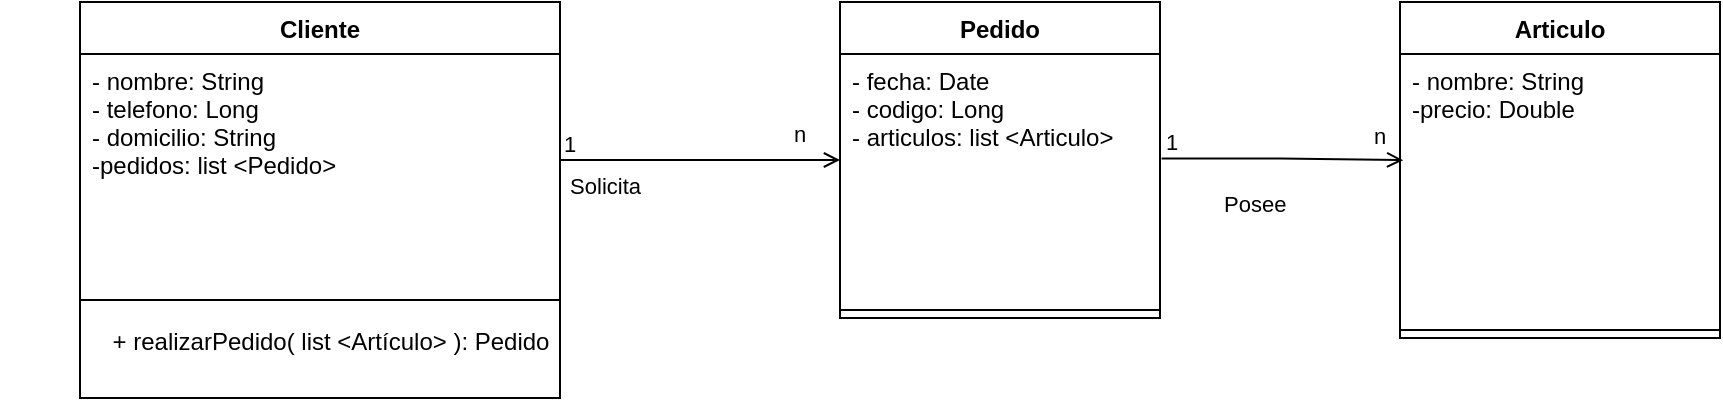 <mxfile version="15.7.4" type="google"><diagram id="KhiELguFgzit0B1-UwyO" name="Page-1"><mxGraphModel dx="1702" dy="597" grid="1" gridSize="10" guides="1" tooltips="1" connect="1" arrows="1" fold="1" page="1" pageScale="1" pageWidth="827" pageHeight="1169" math="0" shadow="0"><root><mxCell id="0"/><mxCell id="1" parent="0"/><mxCell id="hdzUZP9rcnQCYIxBAOjz-2" value="Cliente" style="swimlane;fontStyle=1;align=center;verticalAlign=top;childLayout=stackLayout;horizontal=1;startSize=26;horizontalStack=0;resizeParent=1;resizeParentMax=0;resizeLast=0;collapsible=1;marginBottom=0;fillColor=default;strokeColor=default;fontColor=default;" parent="1" vertex="1"><mxGeometry x="-50" y="80" width="240" height="198" as="geometry"/></mxCell><mxCell id="hdzUZP9rcnQCYIxBAOjz-3" value="- nombre: String&#10;- telefono: Long&#10;- domicilio: String&#10;-pedidos: list &lt;Pedido&gt; " style="text;strokeColor=none;fillColor=none;align=left;verticalAlign=top;spacingLeft=4;spacingRight=4;overflow=hidden;rotatable=0;points=[[0,0.5],[1,0.5]];portConstraint=eastwest;fontColor=default;" parent="hdzUZP9rcnQCYIxBAOjz-2" vertex="1"><mxGeometry y="26" width="240" height="74" as="geometry"/></mxCell><mxCell id="hdzUZP9rcnQCYIxBAOjz-4" value="" style="line;strokeWidth=1;fillColor=none;align=left;verticalAlign=middle;spacingTop=-1;spacingLeft=3;spacingRight=3;rotatable=0;labelPosition=right;points=[];portConstraint=eastwest;strokeColor=default;labelBackgroundColor=default;fontColor=default;" parent="hdzUZP9rcnQCYIxBAOjz-2" vertex="1"><mxGeometry y="100" width="240" height="98" as="geometry"/></mxCell><mxCell id="hdzUZP9rcnQCYIxBAOjz-6" value="Pedido" style="swimlane;fontStyle=1;align=center;verticalAlign=top;childLayout=stackLayout;horizontal=1;startSize=26;horizontalStack=0;resizeParent=1;resizeParentMax=0;resizeLast=0;collapsible=1;marginBottom=0;fillColor=default;strokeColor=default;fontColor=default;" parent="1" vertex="1"><mxGeometry x="330" y="80" width="160" height="158" as="geometry"/></mxCell><mxCell id="hdzUZP9rcnQCYIxBAOjz-7" value="- fecha: Date&#10;- codigo: Long&#10;- articulos: list &lt;Articulo&gt;" style="text;strokeColor=none;fillColor=none;align=left;verticalAlign=top;spacingLeft=4;spacingRight=4;overflow=hidden;rotatable=0;points=[[0,0.5],[1,0.5]];portConstraint=eastwest;fontColor=default;" parent="hdzUZP9rcnQCYIxBAOjz-6" vertex="1"><mxGeometry y="26" width="160" height="124" as="geometry"/></mxCell><mxCell id="hdzUZP9rcnQCYIxBAOjz-8" value="" style="line;strokeWidth=1;fillColor=none;align=left;verticalAlign=middle;spacingTop=-1;spacingLeft=3;spacingRight=3;rotatable=0;labelPosition=right;points=[];portConstraint=eastwest;" parent="hdzUZP9rcnQCYIxBAOjz-6" vertex="1"><mxGeometry y="150" width="160" height="8" as="geometry"/></mxCell><mxCell id="hdzUZP9rcnQCYIxBAOjz-10" value="Articulo" style="swimlane;fontStyle=1;align=center;verticalAlign=top;childLayout=stackLayout;horizontal=1;startSize=26;horizontalStack=0;resizeParent=1;resizeParentMax=0;resizeLast=0;collapsible=1;marginBottom=0;fillColor=default;strokeColor=default;fontColor=default;" parent="1" vertex="1"><mxGeometry x="610" y="80" width="160" height="168" as="geometry"/></mxCell><mxCell id="hdzUZP9rcnQCYIxBAOjz-11" value="- nombre: String&#10;-precio: Double" style="text;strokeColor=none;fillColor=none;align=left;verticalAlign=top;spacingLeft=4;spacingRight=4;overflow=hidden;rotatable=0;points=[[0,0.5],[1,0.5]];portConstraint=eastwest;fontColor=default;" parent="hdzUZP9rcnQCYIxBAOjz-10" vertex="1"><mxGeometry y="26" width="160" height="134" as="geometry"/></mxCell><mxCell id="hdzUZP9rcnQCYIxBAOjz-12" value="" style="line;strokeWidth=1;fillColor=none;align=left;verticalAlign=middle;spacingTop=-1;spacingLeft=3;spacingRight=3;rotatable=0;labelPosition=right;points=[];portConstraint=eastwest;" parent="hdzUZP9rcnQCYIxBAOjz-10" vertex="1"><mxGeometry y="160" width="160" height="8" as="geometry"/></mxCell><mxCell id="hdzUZP9rcnQCYIxBAOjz-27" value="&amp;nbsp;Solicita" style="endArrow=open;endFill=0;html=1;edgeStyle=orthogonalEdgeStyle;align=left;verticalAlign=top;rounded=0;labelBackgroundColor=default;fontColor=default;strokeColor=default;" parent="1" edge="1"><mxGeometry x="-1" relative="1" as="geometry"><mxPoint x="190" y="159" as="sourcePoint"/><mxPoint x="330" y="159" as="targetPoint"/></mxGeometry></mxCell><mxCell id="hdzUZP9rcnQCYIxBAOjz-28" value="1" style="edgeLabel;resizable=0;html=1;align=left;verticalAlign=bottom;fontColor=default;strokeColor=default;fillColor=default;labelBackgroundColor=default;" parent="hdzUZP9rcnQCYIxBAOjz-27" connectable="0" vertex="1"><mxGeometry x="-1" relative="1" as="geometry"/></mxCell><mxCell id="hdzUZP9rcnQCYIxBAOjz-29" value="Posee" style="endArrow=open;endFill=0;html=1;edgeStyle=orthogonalEdgeStyle;align=left;verticalAlign=top;rounded=0;labelBackgroundColor=default;fontColor=default;strokeColor=default;exitX=1.005;exitY=0.421;exitDx=0;exitDy=0;exitPerimeter=0;entryX=0.01;entryY=0.396;entryDx=0;entryDy=0;entryPerimeter=0;" parent="1" source="hdzUZP9rcnQCYIxBAOjz-7" target="hdzUZP9rcnQCYIxBAOjz-11" edge="1"><mxGeometry x="-0.52" y="-10" relative="1" as="geometry"><mxPoint x="500" y="158.5" as="sourcePoint"/><mxPoint x="610" y="156" as="targetPoint"/><mxPoint as="offset"/></mxGeometry></mxCell><mxCell id="hdzUZP9rcnQCYIxBAOjz-30" value="1" style="edgeLabel;resizable=0;html=1;align=left;verticalAlign=bottom;fontColor=default;strokeColor=default;fillColor=default;" parent="hdzUZP9rcnQCYIxBAOjz-29" connectable="0" vertex="1"><mxGeometry x="-1" relative="1" as="geometry"/></mxCell><mxCell id="hdzUZP9rcnQCYIxBAOjz-31" value="n" style="edgeLabel;resizable=0;html=1;align=left;verticalAlign=bottom;fontColor=default;strokeColor=default;fillColor=default;labelBackgroundColor=default;" parent="1" connectable="0" vertex="1"><mxGeometry x="200" y="169" as="geometry"><mxPoint x="105" y="-15" as="offset"/></mxGeometry></mxCell><mxCell id="hdzUZP9rcnQCYIxBAOjz-32" value="n" style="edgeLabel;resizable=0;html=1;align=left;verticalAlign=bottom;fontColor=default;strokeColor=default;fillColor=default;labelBackgroundColor=default;" parent="1" connectable="0" vertex="1"><mxGeometry x="200" y="169" as="geometry"><mxPoint x="395" y="-14" as="offset"/></mxGeometry></mxCell><mxCell id="kH6CLmXSpXtxqN7mPT0E-3" value="&amp;nbsp; &amp;nbsp; &amp;nbsp; &amp;nbsp; &amp;nbsp; &amp;nbsp; &amp;nbsp; &amp;nbsp;+ realizarPedido( list &amp;lt;Artículo&amp;gt; ): Pedido" style="text;html=1;align=center;verticalAlign=middle;resizable=0;points=[];autosize=1;strokeColor=none;fillColor=none;fontColor=default;" parent="1" vertex="1"><mxGeometry x="-90" y="240" width="280" height="20" as="geometry"/></mxCell></root></mxGraphModel></diagram></mxfile>